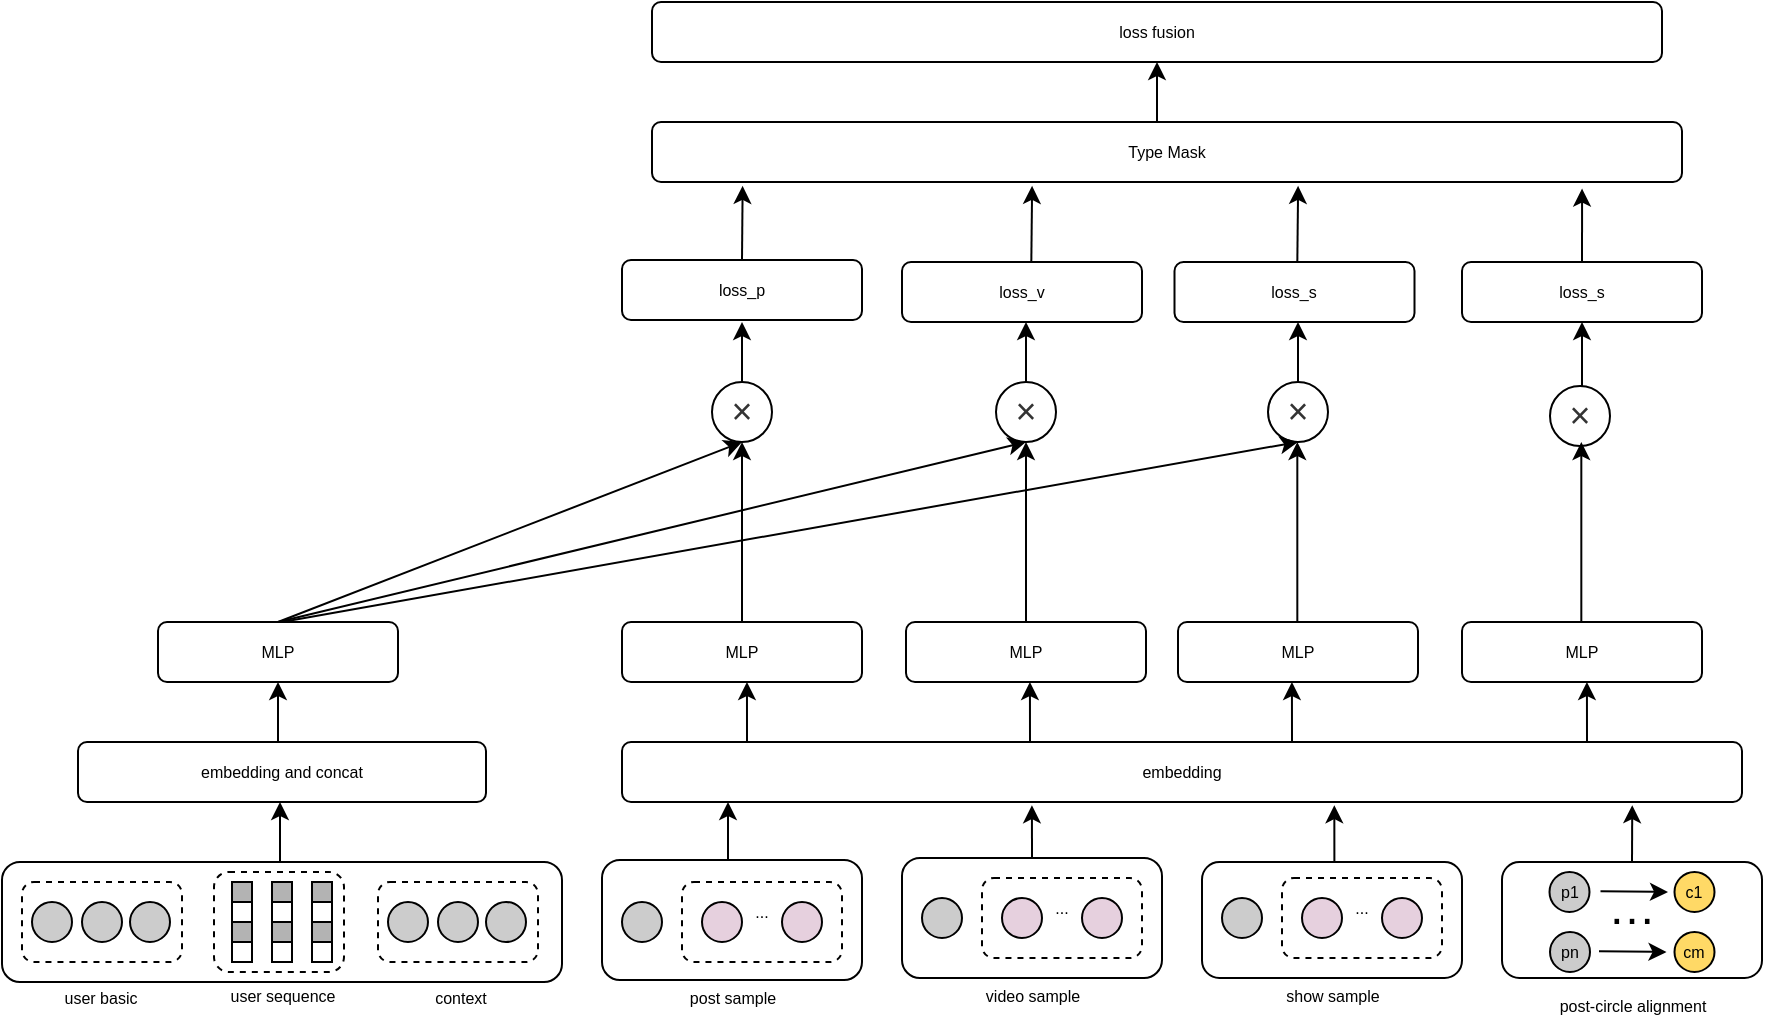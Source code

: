 <mxfile version="15.5.9" type="github">
  <diagram id="hG3X7xYnrm75QbP1ADFN" name="Page-1">
    <mxGraphModel dx="1425" dy="796" grid="1" gridSize="10" guides="1" tooltips="1" connect="1" arrows="1" fold="1" page="1" pageScale="1" pageWidth="850" pageHeight="1100" math="0" shadow="0">
      <root>
        <mxCell id="0" />
        <mxCell id="1" parent="0" />
        <mxCell id="aTwtB15tp3H_7MuXPrfV-50" style="edgeStyle=orthogonalEdgeStyle;rounded=0;orthogonalLoop=1;jettySize=auto;html=1;entryX=0.5;entryY=1;entryDx=0;entryDy=0;fontSize=8;" edge="1" parent="1">
          <mxGeometry relative="1" as="geometry">
            <mxPoint x="159" y="540" as="sourcePoint" />
            <mxPoint x="159" y="510" as="targetPoint" />
          </mxGeometry>
        </mxCell>
        <mxCell id="aTwtB15tp3H_7MuXPrfV-46" value="" style="rounded=1;whiteSpace=wrap;html=1;fontSize=8;fillColor=#FFFFFF;" vertex="1" parent="1">
          <mxGeometry x="20" y="540" width="280" height="60" as="geometry" />
        </mxCell>
        <mxCell id="aTwtB15tp3H_7MuXPrfV-34" value="" style="rounded=1;whiteSpace=wrap;html=1;fontSize=8;fillColor=#FFFFFF;dashed=1;" vertex="1" parent="1">
          <mxGeometry x="126" y="545" width="65" height="50" as="geometry" />
        </mxCell>
        <mxCell id="aTwtB15tp3H_7MuXPrfV-3" value="&lt;font style=&quot;font-size: 8px&quot;&gt;user sequence&lt;/font&gt;" style="text;html=1;strokeColor=none;fillColor=none;align=center;verticalAlign=middle;whiteSpace=wrap;rounded=0;" vertex="1" parent="1">
          <mxGeometry x="118.75" y="591" width="82.5" height="30" as="geometry" />
        </mxCell>
        <mxCell id="aTwtB15tp3H_7MuXPrfV-10" value="" style="group" vertex="1" connectable="0" parent="1">
          <mxGeometry x="135" y="550" width="10" height="40" as="geometry" />
        </mxCell>
        <mxCell id="aTwtB15tp3H_7MuXPrfV-5" value="" style="whiteSpace=wrap;html=1;aspect=fixed;fontSize=8;fillColor=#B3B3B3;" vertex="1" parent="aTwtB15tp3H_7MuXPrfV-10">
          <mxGeometry width="10" height="10" as="geometry" />
        </mxCell>
        <mxCell id="aTwtB15tp3H_7MuXPrfV-6" value="" style="whiteSpace=wrap;html=1;aspect=fixed;fontSize=8;" vertex="1" parent="aTwtB15tp3H_7MuXPrfV-10">
          <mxGeometry y="10" width="10" height="10" as="geometry" />
        </mxCell>
        <mxCell id="aTwtB15tp3H_7MuXPrfV-7" value="" style="whiteSpace=wrap;html=1;aspect=fixed;fontSize=8;fillColor=#B3B3B3;" vertex="1" parent="aTwtB15tp3H_7MuXPrfV-10">
          <mxGeometry y="20" width="10" height="10" as="geometry" />
        </mxCell>
        <mxCell id="aTwtB15tp3H_7MuXPrfV-8" value="" style="whiteSpace=wrap;html=1;aspect=fixed;fontSize=8;" vertex="1" parent="aTwtB15tp3H_7MuXPrfV-10">
          <mxGeometry y="30" width="10" height="10" as="geometry" />
        </mxCell>
        <mxCell id="aTwtB15tp3H_7MuXPrfV-14" value="" style="group" vertex="1" connectable="0" parent="1">
          <mxGeometry x="155" y="550" width="10" height="40" as="geometry" />
        </mxCell>
        <mxCell id="aTwtB15tp3H_7MuXPrfV-15" value="" style="whiteSpace=wrap;html=1;aspect=fixed;fontSize=8;fillColor=#B3B3B3;" vertex="1" parent="aTwtB15tp3H_7MuXPrfV-14">
          <mxGeometry width="10" height="10" as="geometry" />
        </mxCell>
        <mxCell id="aTwtB15tp3H_7MuXPrfV-16" value="" style="whiteSpace=wrap;html=1;aspect=fixed;fontSize=8;" vertex="1" parent="aTwtB15tp3H_7MuXPrfV-14">
          <mxGeometry y="10" width="10" height="10" as="geometry" />
        </mxCell>
        <mxCell id="aTwtB15tp3H_7MuXPrfV-17" value="" style="whiteSpace=wrap;html=1;aspect=fixed;fontSize=8;fillColor=#B3B3B3;" vertex="1" parent="aTwtB15tp3H_7MuXPrfV-14">
          <mxGeometry y="20" width="10" height="10" as="geometry" />
        </mxCell>
        <mxCell id="aTwtB15tp3H_7MuXPrfV-18" value="" style="whiteSpace=wrap;html=1;aspect=fixed;fontSize=8;" vertex="1" parent="aTwtB15tp3H_7MuXPrfV-14">
          <mxGeometry y="30" width="10" height="10" as="geometry" />
        </mxCell>
        <mxCell id="aTwtB15tp3H_7MuXPrfV-19" value="" style="group" vertex="1" connectable="0" parent="1">
          <mxGeometry x="175" y="550" width="10" height="40" as="geometry" />
        </mxCell>
        <mxCell id="aTwtB15tp3H_7MuXPrfV-20" value="" style="whiteSpace=wrap;html=1;aspect=fixed;fontSize=8;fillColor=#B3B3B3;" vertex="1" parent="aTwtB15tp3H_7MuXPrfV-19">
          <mxGeometry width="10" height="10" as="geometry" />
        </mxCell>
        <mxCell id="aTwtB15tp3H_7MuXPrfV-21" value="" style="whiteSpace=wrap;html=1;aspect=fixed;fontSize=8;" vertex="1" parent="aTwtB15tp3H_7MuXPrfV-19">
          <mxGeometry y="10" width="10" height="10" as="geometry" />
        </mxCell>
        <mxCell id="aTwtB15tp3H_7MuXPrfV-22" value="" style="whiteSpace=wrap;html=1;aspect=fixed;fontSize=8;fillColor=#B3B3B3;" vertex="1" parent="aTwtB15tp3H_7MuXPrfV-19">
          <mxGeometry y="20" width="10" height="10" as="geometry" />
        </mxCell>
        <mxCell id="aTwtB15tp3H_7MuXPrfV-23" value="" style="whiteSpace=wrap;html=1;aspect=fixed;fontSize=8;" vertex="1" parent="aTwtB15tp3H_7MuXPrfV-19">
          <mxGeometry y="30" width="10" height="10" as="geometry" />
        </mxCell>
        <mxCell id="aTwtB15tp3H_7MuXPrfV-35" value="" style="rounded=1;whiteSpace=wrap;html=1;dashed=1;fontSize=8;fillColor=#FFFFFF;" vertex="1" parent="1">
          <mxGeometry x="30" y="550" width="80" height="40" as="geometry" />
        </mxCell>
        <mxCell id="aTwtB15tp3H_7MuXPrfV-36" value="&lt;font style=&quot;font-size: 8px&quot;&gt;user basic&lt;/font&gt;" style="text;html=1;strokeColor=none;fillColor=none;align=center;verticalAlign=middle;whiteSpace=wrap;rounded=0;" vertex="1" parent="1">
          <mxGeometry x="27.75" y="592" width="82.5" height="30" as="geometry" />
        </mxCell>
        <mxCell id="aTwtB15tp3H_7MuXPrfV-37" value="" style="ellipse;whiteSpace=wrap;html=1;aspect=fixed;fontSize=8;fillColor=#CCCCCC;" vertex="1" parent="1">
          <mxGeometry x="35" y="560" width="20" height="20" as="geometry" />
        </mxCell>
        <mxCell id="aTwtB15tp3H_7MuXPrfV-39" value="" style="ellipse;whiteSpace=wrap;html=1;aspect=fixed;fontSize=8;fillColor=#CCCCCC;" vertex="1" parent="1">
          <mxGeometry x="60" y="560" width="20" height="20" as="geometry" />
        </mxCell>
        <mxCell id="aTwtB15tp3H_7MuXPrfV-40" value="" style="ellipse;whiteSpace=wrap;html=1;aspect=fixed;fontSize=8;fillColor=#CCCCCC;" vertex="1" parent="1">
          <mxGeometry x="84" y="560" width="20" height="20" as="geometry" />
        </mxCell>
        <mxCell id="aTwtB15tp3H_7MuXPrfV-41" value="" style="rounded=1;whiteSpace=wrap;html=1;dashed=1;fontSize=8;fillColor=#FFFFFF;" vertex="1" parent="1">
          <mxGeometry x="208" y="550" width="80" height="40" as="geometry" />
        </mxCell>
        <mxCell id="aTwtB15tp3H_7MuXPrfV-42" value="" style="ellipse;whiteSpace=wrap;html=1;aspect=fixed;fontSize=8;fillColor=#CCCCCC;" vertex="1" parent="1">
          <mxGeometry x="213" y="560" width="20" height="20" as="geometry" />
        </mxCell>
        <mxCell id="aTwtB15tp3H_7MuXPrfV-43" value="" style="ellipse;whiteSpace=wrap;html=1;aspect=fixed;fontSize=8;fillColor=#CCCCCC;" vertex="1" parent="1">
          <mxGeometry x="238" y="560" width="20" height="20" as="geometry" />
        </mxCell>
        <mxCell id="aTwtB15tp3H_7MuXPrfV-44" value="" style="ellipse;whiteSpace=wrap;html=1;aspect=fixed;fontSize=8;fillColor=#CCCCCC;" vertex="1" parent="1">
          <mxGeometry x="262" y="560" width="20" height="20" as="geometry" />
        </mxCell>
        <mxCell id="aTwtB15tp3H_7MuXPrfV-45" value="&lt;font style=&quot;font-size: 8px&quot;&gt;context&lt;/font&gt;" style="text;html=1;strokeColor=none;fillColor=none;align=center;verticalAlign=middle;whiteSpace=wrap;rounded=0;" vertex="1" parent="1">
          <mxGeometry x="208" y="592" width="82.5" height="30" as="geometry" />
        </mxCell>
        <mxCell id="aTwtB15tp3H_7MuXPrfV-81" style="edgeStyle=orthogonalEdgeStyle;rounded=0;orthogonalLoop=1;jettySize=auto;html=1;exitX=0.5;exitY=0;exitDx=0;exitDy=0;entryX=0.5;entryY=1;entryDx=0;entryDy=0;fontSize=8;" edge="1" parent="1" source="aTwtB15tp3H_7MuXPrfV-48" target="aTwtB15tp3H_7MuXPrfV-79">
          <mxGeometry relative="1" as="geometry" />
        </mxCell>
        <mxCell id="aTwtB15tp3H_7MuXPrfV-48" value="embedding and concat" style="rounded=1;whiteSpace=wrap;html=1;fontSize=8;fillColor=#FFFFFF;" vertex="1" parent="1">
          <mxGeometry x="58" y="480" width="204" height="30" as="geometry" />
        </mxCell>
        <mxCell id="aTwtB15tp3H_7MuXPrfV-125" style="edgeStyle=orthogonalEdgeStyle;rounded=0;orthogonalLoop=1;jettySize=auto;html=1;exitX=0.5;exitY=0;exitDx=0;exitDy=0;fontSize=24;" edge="1" parent="1">
          <mxGeometry relative="1" as="geometry">
            <mxPoint x="385" y="539" as="sourcePoint" />
            <mxPoint x="383" y="510" as="targetPoint" />
          </mxGeometry>
        </mxCell>
        <mxCell id="aTwtB15tp3H_7MuXPrfV-51" value="" style="rounded=1;whiteSpace=wrap;html=1;fontSize=8;fillColor=#FFFFFF;" vertex="1" parent="1">
          <mxGeometry x="320" y="539" width="130" height="60" as="geometry" />
        </mxCell>
        <mxCell id="aTwtB15tp3H_7MuXPrfV-53" value="" style="ellipse;whiteSpace=wrap;html=1;aspect=fixed;fontSize=8;fillColor=#CCCCCC;" vertex="1" parent="1">
          <mxGeometry x="330" y="560" width="20" height="20" as="geometry" />
        </mxCell>
        <mxCell id="aTwtB15tp3H_7MuXPrfV-54" value="" style="rounded=1;whiteSpace=wrap;html=1;dashed=1;fontSize=8;fillColor=#FFFFFF;" vertex="1" parent="1">
          <mxGeometry x="360" y="550" width="80" height="40" as="geometry" />
        </mxCell>
        <mxCell id="aTwtB15tp3H_7MuXPrfV-55" value="" style="ellipse;whiteSpace=wrap;html=1;aspect=fixed;fontSize=8;fillColor=#E6D0DE;" vertex="1" parent="1">
          <mxGeometry x="370" y="560" width="20" height="20" as="geometry" />
        </mxCell>
        <mxCell id="aTwtB15tp3H_7MuXPrfV-56" value="" style="ellipse;whiteSpace=wrap;html=1;aspect=fixed;fontSize=8;fillColor=#E6D0DE;" vertex="1" parent="1">
          <mxGeometry x="410" y="560" width="20" height="20" as="geometry" />
        </mxCell>
        <mxCell id="aTwtB15tp3H_7MuXPrfV-57" value="..." style="text;html=1;strokeColor=none;fillColor=none;align=center;verticalAlign=middle;whiteSpace=wrap;rounded=0;fontSize=8;" vertex="1" parent="1">
          <mxGeometry x="370" y="550" width="60" height="30" as="geometry" />
        </mxCell>
        <mxCell id="aTwtB15tp3H_7MuXPrfV-58" value="&lt;font style=&quot;font-size: 8px&quot;&gt;post sample&lt;/font&gt;" style="text;html=1;strokeColor=none;fillColor=none;align=center;verticalAlign=middle;whiteSpace=wrap;rounded=0;" vertex="1" parent="1">
          <mxGeometry x="343.75" y="592" width="82.5" height="30" as="geometry" />
        </mxCell>
        <mxCell id="aTwtB15tp3H_7MuXPrfV-126" style="edgeStyle=orthogonalEdgeStyle;rounded=0;orthogonalLoop=1;jettySize=auto;html=1;exitX=0.5;exitY=0;exitDx=0;exitDy=0;entryX=0.366;entryY=1.053;entryDx=0;entryDy=0;entryPerimeter=0;fontSize=24;" edge="1" parent="1" source="aTwtB15tp3H_7MuXPrfV-60" target="aTwtB15tp3H_7MuXPrfV-74">
          <mxGeometry relative="1" as="geometry" />
        </mxCell>
        <mxCell id="aTwtB15tp3H_7MuXPrfV-60" value="" style="rounded=1;whiteSpace=wrap;html=1;fontSize=8;fillColor=#FFFFFF;" vertex="1" parent="1">
          <mxGeometry x="470" y="538" width="130" height="60" as="geometry" />
        </mxCell>
        <mxCell id="aTwtB15tp3H_7MuXPrfV-61" value="" style="ellipse;whiteSpace=wrap;html=1;aspect=fixed;fontSize=8;fillColor=#CCCCCC;" vertex="1" parent="1">
          <mxGeometry x="480" y="558" width="20" height="20" as="geometry" />
        </mxCell>
        <mxCell id="aTwtB15tp3H_7MuXPrfV-62" value="" style="rounded=1;whiteSpace=wrap;html=1;dashed=1;fontSize=8;fillColor=#FFFFFF;" vertex="1" parent="1">
          <mxGeometry x="510" y="548" width="80" height="40" as="geometry" />
        </mxCell>
        <mxCell id="aTwtB15tp3H_7MuXPrfV-63" value="" style="ellipse;whiteSpace=wrap;html=1;aspect=fixed;fontSize=8;fillColor=#E6D0DE;" vertex="1" parent="1">
          <mxGeometry x="520" y="558" width="20" height="20" as="geometry" />
        </mxCell>
        <mxCell id="aTwtB15tp3H_7MuXPrfV-64" value="" style="ellipse;whiteSpace=wrap;html=1;aspect=fixed;fontSize=8;fillColor=#E6D0DE;" vertex="1" parent="1">
          <mxGeometry x="560" y="558" width="20" height="20" as="geometry" />
        </mxCell>
        <mxCell id="aTwtB15tp3H_7MuXPrfV-65" value="..." style="text;html=1;strokeColor=none;fillColor=none;align=center;verticalAlign=middle;whiteSpace=wrap;rounded=0;fontSize=8;" vertex="1" parent="1">
          <mxGeometry x="520" y="548" width="60" height="30" as="geometry" />
        </mxCell>
        <mxCell id="aTwtB15tp3H_7MuXPrfV-66" value="&lt;font style=&quot;font-size: 8px&quot;&gt;video sample&lt;/font&gt;" style="text;html=1;strokeColor=none;fillColor=none;align=center;verticalAlign=middle;whiteSpace=wrap;rounded=0;" vertex="1" parent="1">
          <mxGeometry x="493.75" y="591" width="82.5" height="30" as="geometry" />
        </mxCell>
        <mxCell id="aTwtB15tp3H_7MuXPrfV-127" style="edgeStyle=orthogonalEdgeStyle;rounded=0;orthogonalLoop=1;jettySize=auto;html=1;exitX=0.5;exitY=0;exitDx=0;exitDy=0;entryX=0.636;entryY=1.053;entryDx=0;entryDy=0;entryPerimeter=0;fontSize=24;" edge="1" parent="1" source="aTwtB15tp3H_7MuXPrfV-67" target="aTwtB15tp3H_7MuXPrfV-74">
          <mxGeometry relative="1" as="geometry" />
        </mxCell>
        <mxCell id="aTwtB15tp3H_7MuXPrfV-67" value="" style="rounded=1;whiteSpace=wrap;html=1;fontSize=8;fillColor=#FFFFFF;" vertex="1" parent="1">
          <mxGeometry x="620" y="540" width="130" height="58" as="geometry" />
        </mxCell>
        <mxCell id="aTwtB15tp3H_7MuXPrfV-68" value="" style="ellipse;whiteSpace=wrap;html=1;aspect=fixed;fontSize=8;fillColor=#CCCCCC;" vertex="1" parent="1">
          <mxGeometry x="630" y="558" width="20" height="20" as="geometry" />
        </mxCell>
        <mxCell id="aTwtB15tp3H_7MuXPrfV-69" value="" style="rounded=1;whiteSpace=wrap;html=1;dashed=1;fontSize=8;fillColor=#FFFFFF;" vertex="1" parent="1">
          <mxGeometry x="660" y="548" width="80" height="40" as="geometry" />
        </mxCell>
        <mxCell id="aTwtB15tp3H_7MuXPrfV-70" value="" style="ellipse;whiteSpace=wrap;html=1;aspect=fixed;fontSize=8;fillColor=#E6D0DE;" vertex="1" parent="1">
          <mxGeometry x="670" y="558" width="20" height="20" as="geometry" />
        </mxCell>
        <mxCell id="aTwtB15tp3H_7MuXPrfV-71" value="" style="ellipse;whiteSpace=wrap;html=1;aspect=fixed;fontSize=8;fillColor=#E6D0DE;" vertex="1" parent="1">
          <mxGeometry x="710" y="558" width="20" height="20" as="geometry" />
        </mxCell>
        <mxCell id="aTwtB15tp3H_7MuXPrfV-72" value="..." style="text;html=1;strokeColor=none;fillColor=none;align=center;verticalAlign=middle;whiteSpace=wrap;rounded=0;fontSize=8;" vertex="1" parent="1">
          <mxGeometry x="670" y="548" width="60" height="30" as="geometry" />
        </mxCell>
        <mxCell id="aTwtB15tp3H_7MuXPrfV-73" value="&lt;font style=&quot;font-size: 8px&quot;&gt;show sample&lt;/font&gt;" style="text;html=1;strokeColor=none;fillColor=none;align=center;verticalAlign=middle;whiteSpace=wrap;rounded=0;" vertex="1" parent="1">
          <mxGeometry x="643.75" y="591" width="82.5" height="30" as="geometry" />
        </mxCell>
        <mxCell id="aTwtB15tp3H_7MuXPrfV-83" style="edgeStyle=orthogonalEdgeStyle;rounded=0;orthogonalLoop=1;jettySize=auto;html=1;exitX=0.5;exitY=0;exitDx=0;exitDy=0;entryX=0.458;entryY=1;entryDx=0;entryDy=0;entryPerimeter=0;fontSize=8;" edge="1" parent="1">
          <mxGeometry relative="1" as="geometry">
            <mxPoint x="529" y="480" as="sourcePoint" />
            <mxPoint x="533.96" y="450" as="targetPoint" />
          </mxGeometry>
        </mxCell>
        <mxCell id="aTwtB15tp3H_7MuXPrfV-74" value="embedding" style="rounded=1;whiteSpace=wrap;html=1;fontSize=8;fillColor=#FFFFFF;" vertex="1" parent="1">
          <mxGeometry x="330" y="480" width="560" height="30" as="geometry" />
        </mxCell>
        <mxCell id="aTwtB15tp3H_7MuXPrfV-79" value="MLP" style="rounded=1;whiteSpace=wrap;html=1;fontSize=8;fillColor=#FFFFFF;" vertex="1" parent="1">
          <mxGeometry x="98" y="420" width="120" height="30" as="geometry" />
        </mxCell>
        <mxCell id="aTwtB15tp3H_7MuXPrfV-96" style="edgeStyle=orthogonalEdgeStyle;rounded=0;orthogonalLoop=1;jettySize=auto;html=1;exitX=0.5;exitY=0;exitDx=0;exitDy=0;entryX=0.5;entryY=1;entryDx=0;entryDy=0;fontSize=18;" edge="1" parent="1" source="aTwtB15tp3H_7MuXPrfV-82" target="aTwtB15tp3H_7MuXPrfV-93">
          <mxGeometry relative="1" as="geometry" />
        </mxCell>
        <mxCell id="aTwtB15tp3H_7MuXPrfV-82" value="MLP" style="rounded=1;whiteSpace=wrap;html=1;fontSize=8;fillColor=#FFFFFF;" vertex="1" parent="1">
          <mxGeometry x="472" y="420" width="120" height="30" as="geometry" />
        </mxCell>
        <mxCell id="aTwtB15tp3H_7MuXPrfV-95" style="edgeStyle=orthogonalEdgeStyle;rounded=0;orthogonalLoop=1;jettySize=auto;html=1;exitX=0.5;exitY=0;exitDx=0;exitDy=0;entryX=0.5;entryY=1;entryDx=0;entryDy=0;fontSize=18;" edge="1" parent="1" source="aTwtB15tp3H_7MuXPrfV-84" target="aTwtB15tp3H_7MuXPrfV-90">
          <mxGeometry relative="1" as="geometry" />
        </mxCell>
        <mxCell id="aTwtB15tp3H_7MuXPrfV-84" value="MLP" style="rounded=1;whiteSpace=wrap;html=1;fontSize=8;fillColor=#FFFFFF;" vertex="1" parent="1">
          <mxGeometry x="330" y="420" width="120" height="30" as="geometry" />
        </mxCell>
        <mxCell id="aTwtB15tp3H_7MuXPrfV-85" value="MLP" style="rounded=1;whiteSpace=wrap;html=1;fontSize=8;fillColor=#FFFFFF;" vertex="1" parent="1">
          <mxGeometry x="608" y="420" width="120" height="30" as="geometry" />
        </mxCell>
        <mxCell id="aTwtB15tp3H_7MuXPrfV-88" style="edgeStyle=orthogonalEdgeStyle;rounded=0;orthogonalLoop=1;jettySize=auto;html=1;exitX=0.5;exitY=0;exitDx=0;exitDy=0;entryX=0.458;entryY=1;entryDx=0;entryDy=0;entryPerimeter=0;fontSize=8;" edge="1" parent="1">
          <mxGeometry relative="1" as="geometry">
            <mxPoint x="387.52" y="480" as="sourcePoint" />
            <mxPoint x="392.48" y="450" as="targetPoint" />
          </mxGeometry>
        </mxCell>
        <mxCell id="aTwtB15tp3H_7MuXPrfV-89" style="edgeStyle=orthogonalEdgeStyle;rounded=0;orthogonalLoop=1;jettySize=auto;html=1;exitX=0.5;exitY=0;exitDx=0;exitDy=0;entryX=0.458;entryY=1;entryDx=0;entryDy=0;entryPerimeter=0;fontSize=8;" edge="1" parent="1">
          <mxGeometry relative="1" as="geometry">
            <mxPoint x="660.0" y="480" as="sourcePoint" />
            <mxPoint x="664.96" y="450" as="targetPoint" />
          </mxGeometry>
        </mxCell>
        <mxCell id="aTwtB15tp3H_7MuXPrfV-90" value="&lt;h1 class=&quot;exp-title-h1&quot; title=&quot;word怎么打钩打叉和怎么输入“√ ”和 “×”？&quot; style=&quot;margin: 0px ; padding: 0px ; color: rgb(51 , 51 , 51) ; font-weight: 400 ; background-color: rgb(255 , 255 , 255)&quot;&gt;&lt;font style=&quot;font-size: 18px&quot;&gt;×&lt;/font&gt;&lt;/h1&gt;" style="ellipse;whiteSpace=wrap;html=1;aspect=fixed;fontSize=8;fillColor=#FFFFFF;" vertex="1" parent="1">
          <mxGeometry x="375" y="300" width="30" height="30" as="geometry" />
        </mxCell>
        <mxCell id="aTwtB15tp3H_7MuXPrfV-93" value="&lt;h1 class=&quot;exp-title-h1&quot; title=&quot;word怎么打钩打叉和怎么输入“√ ”和 “×”？&quot; style=&quot;margin: 0px ; padding: 0px ; color: rgb(51 , 51 , 51) ; font-weight: 400 ; background-color: rgb(255 , 255 , 255)&quot;&gt;&lt;font style=&quot;font-size: 18px&quot;&gt;×&lt;/font&gt;&lt;/h1&gt;" style="ellipse;whiteSpace=wrap;html=1;aspect=fixed;fontSize=8;fillColor=#FFFFFF;" vertex="1" parent="1">
          <mxGeometry x="517" y="300" width="30" height="30" as="geometry" />
        </mxCell>
        <mxCell id="aTwtB15tp3H_7MuXPrfV-94" value="&lt;h1 class=&quot;exp-title-h1&quot; title=&quot;word怎么打钩打叉和怎么输入“√ ”和 “×”？&quot; style=&quot;margin: 0px ; padding: 0px ; color: rgb(51 , 51 , 51) ; font-weight: 400 ; background-color: rgb(255 , 255 , 255)&quot;&gt;&lt;font style=&quot;font-size: 18px&quot;&gt;×&lt;/font&gt;&lt;/h1&gt;" style="ellipse;whiteSpace=wrap;html=1;aspect=fixed;fontSize=8;fillColor=#FFFFFF;" vertex="1" parent="1">
          <mxGeometry x="653" y="300" width="30" height="30" as="geometry" />
        </mxCell>
        <mxCell id="aTwtB15tp3H_7MuXPrfV-97" style="edgeStyle=orthogonalEdgeStyle;rounded=0;orthogonalLoop=1;jettySize=auto;html=1;exitX=0.5;exitY=0;exitDx=0;exitDy=0;entryX=0.5;entryY=1;entryDx=0;entryDy=0;fontSize=18;" edge="1" parent="1">
          <mxGeometry relative="1" as="geometry">
            <mxPoint x="667.66" y="420" as="sourcePoint" />
            <mxPoint x="667.66" y="330.0" as="targetPoint" />
          </mxGeometry>
        </mxCell>
        <mxCell id="aTwtB15tp3H_7MuXPrfV-99" value="" style="endArrow=classic;html=1;rounded=0;fontSize=18;entryX=0.5;entryY=1;entryDx=0;entryDy=0;exitX=0.5;exitY=0;exitDx=0;exitDy=0;" edge="1" parent="1" source="aTwtB15tp3H_7MuXPrfV-79" target="aTwtB15tp3H_7MuXPrfV-90">
          <mxGeometry width="50" height="50" relative="1" as="geometry">
            <mxPoint x="218" y="370" as="sourcePoint" />
            <mxPoint x="268" y="320" as="targetPoint" />
          </mxGeometry>
        </mxCell>
        <mxCell id="aTwtB15tp3H_7MuXPrfV-100" value="" style="endArrow=classic;html=1;rounded=0;fontSize=18;entryX=0.5;entryY=1;entryDx=0;entryDy=0;" edge="1" parent="1" target="aTwtB15tp3H_7MuXPrfV-93">
          <mxGeometry width="50" height="50" relative="1" as="geometry">
            <mxPoint x="158" y="420" as="sourcePoint" />
            <mxPoint x="400" y="340.0" as="targetPoint" />
          </mxGeometry>
        </mxCell>
        <mxCell id="aTwtB15tp3H_7MuXPrfV-101" value="" style="endArrow=classic;html=1;rounded=0;fontSize=18;entryX=0.5;entryY=1;entryDx=0;entryDy=0;" edge="1" parent="1" target="aTwtB15tp3H_7MuXPrfV-94">
          <mxGeometry width="50" height="50" relative="1" as="geometry">
            <mxPoint x="160" y="420" as="sourcePoint" />
            <mxPoint x="542.0" y="340.0" as="targetPoint" />
          </mxGeometry>
        </mxCell>
        <mxCell id="aTwtB15tp3H_7MuXPrfV-136" style="edgeStyle=orthogonalEdgeStyle;rounded=0;orthogonalLoop=1;jettySize=auto;html=1;exitX=0.5;exitY=0;exitDx=0;exitDy=0;entryX=0.088;entryY=1.064;entryDx=0;entryDy=0;entryPerimeter=0;fontSize=24;" edge="1" parent="1" source="aTwtB15tp3H_7MuXPrfV-103" target="aTwtB15tp3H_7MuXPrfV-109">
          <mxGeometry relative="1" as="geometry" />
        </mxCell>
        <mxCell id="aTwtB15tp3H_7MuXPrfV-103" value="loss_p" style="rounded=1;whiteSpace=wrap;html=1;fontSize=8;fillColor=#FFFFFF;" vertex="1" parent="1">
          <mxGeometry x="330" y="239" width="120" height="30" as="geometry" />
        </mxCell>
        <mxCell id="aTwtB15tp3H_7MuXPrfV-104" value="loss_v" style="rounded=1;whiteSpace=wrap;html=1;fontSize=8;fillColor=#FFFFFF;" vertex="1" parent="1">
          <mxGeometry x="470" y="240" width="120" height="30" as="geometry" />
        </mxCell>
        <mxCell id="aTwtB15tp3H_7MuXPrfV-105" value="loss_s" style="rounded=1;whiteSpace=wrap;html=1;fontSize=8;fillColor=#FFFFFF;" vertex="1" parent="1">
          <mxGeometry x="606.25" y="240" width="120" height="30" as="geometry" />
        </mxCell>
        <mxCell id="aTwtB15tp3H_7MuXPrfV-106" value="" style="endArrow=classic;html=1;rounded=0;fontSize=18;exitX=0.5;exitY=0;exitDx=0;exitDy=0;" edge="1" parent="1" source="aTwtB15tp3H_7MuXPrfV-90">
          <mxGeometry width="50" height="50" relative="1" as="geometry">
            <mxPoint x="600" y="380" as="sourcePoint" />
            <mxPoint x="390" y="270" as="targetPoint" />
          </mxGeometry>
        </mxCell>
        <mxCell id="aTwtB15tp3H_7MuXPrfV-107" value="" style="endArrow=classic;html=1;rounded=0;fontSize=18;exitX=0.5;exitY=0;exitDx=0;exitDy=0;" edge="1" parent="1" source="aTwtB15tp3H_7MuXPrfV-93">
          <mxGeometry width="50" height="50" relative="1" as="geometry">
            <mxPoint x="400" y="310" as="sourcePoint" />
            <mxPoint x="532" y="270" as="targetPoint" />
          </mxGeometry>
        </mxCell>
        <mxCell id="aTwtB15tp3H_7MuXPrfV-108" value="" style="endArrow=classic;html=1;rounded=0;fontSize=18;exitX=0.5;exitY=0;exitDx=0;exitDy=0;" edge="1" parent="1" source="aTwtB15tp3H_7MuXPrfV-94">
          <mxGeometry width="50" height="50" relative="1" as="geometry">
            <mxPoint x="542.0" y="310" as="sourcePoint" />
            <mxPoint x="668" y="270" as="targetPoint" />
          </mxGeometry>
        </mxCell>
        <mxCell id="aTwtB15tp3H_7MuXPrfV-114" style="edgeStyle=orthogonalEdgeStyle;rounded=0;orthogonalLoop=1;jettySize=auto;html=1;exitX=0.5;exitY=0;exitDx=0;exitDy=0;entryX=0.5;entryY=1;entryDx=0;entryDy=0;fontSize=18;" edge="1" parent="1" source="aTwtB15tp3H_7MuXPrfV-109" target="aTwtB15tp3H_7MuXPrfV-113">
          <mxGeometry relative="1" as="geometry" />
        </mxCell>
        <mxCell id="aTwtB15tp3H_7MuXPrfV-109" value="Type Mask" style="rounded=1;whiteSpace=wrap;html=1;fontSize=8;fillColor=#FFFFFF;" vertex="1" parent="1">
          <mxGeometry x="345" y="170" width="515" height="30" as="geometry" />
        </mxCell>
        <mxCell id="aTwtB15tp3H_7MuXPrfV-111" value="" style="endArrow=classic;html=1;rounded=0;fontSize=18;entryX=0.12;entryY=1.064;entryDx=0;entryDy=0;entryPerimeter=0;" edge="1" parent="1">
          <mxGeometry width="50" height="50" relative="1" as="geometry">
            <mxPoint x="534.66" y="240" as="sourcePoint" />
            <mxPoint x="535.06" y="201.92" as="targetPoint" />
          </mxGeometry>
        </mxCell>
        <mxCell id="aTwtB15tp3H_7MuXPrfV-112" value="" style="endArrow=classic;html=1;rounded=0;fontSize=18;entryX=0.12;entryY=1.064;entryDx=0;entryDy=0;entryPerimeter=0;" edge="1" parent="1">
          <mxGeometry width="50" height="50" relative="1" as="geometry">
            <mxPoint x="667.66" y="240" as="sourcePoint" />
            <mxPoint x="668.06" y="201.92" as="targetPoint" />
          </mxGeometry>
        </mxCell>
        <mxCell id="aTwtB15tp3H_7MuXPrfV-113" value="loss fusion" style="rounded=1;whiteSpace=wrap;html=1;fontSize=8;fillColor=#FFFFFF;" vertex="1" parent="1">
          <mxGeometry x="345" y="110" width="505" height="30" as="geometry" />
        </mxCell>
        <mxCell id="aTwtB15tp3H_7MuXPrfV-128" style="edgeStyle=orthogonalEdgeStyle;rounded=0;orthogonalLoop=1;jettySize=auto;html=1;exitX=0.5;exitY=0;exitDx=0;exitDy=0;entryX=0.902;entryY=1.053;entryDx=0;entryDy=0;entryPerimeter=0;fontSize=24;" edge="1" parent="1" source="aTwtB15tp3H_7MuXPrfV-115" target="aTwtB15tp3H_7MuXPrfV-74">
          <mxGeometry relative="1" as="geometry" />
        </mxCell>
        <mxCell id="aTwtB15tp3H_7MuXPrfV-115" value="" style="rounded=1;whiteSpace=wrap;html=1;fontSize=8;fillColor=#FFFFFF;" vertex="1" parent="1">
          <mxGeometry x="770" y="540" width="130" height="58" as="geometry" />
        </mxCell>
        <mxCell id="aTwtB15tp3H_7MuXPrfV-116" value="&lt;font style=&quot;font-size: 8px&quot;&gt;post-circle alignment&lt;/font&gt;" style="text;html=1;strokeColor=none;fillColor=none;align=center;verticalAlign=middle;whiteSpace=wrap;rounded=0;" vertex="1" parent="1">
          <mxGeometry x="793.75" y="596" width="82.5" height="30" as="geometry" />
        </mxCell>
        <mxCell id="aTwtB15tp3H_7MuXPrfV-117" value="p1" style="ellipse;whiteSpace=wrap;html=1;aspect=fixed;fontSize=8;fillColor=#CCCCCC;" vertex="1" parent="1">
          <mxGeometry x="793.75" y="545" width="20" height="20" as="geometry" />
        </mxCell>
        <mxCell id="aTwtB15tp3H_7MuXPrfV-118" value="" style="endArrow=classic;html=1;rounded=0;fontSize=18;" edge="1" parent="1">
          <mxGeometry width="50" height="50" relative="1" as="geometry">
            <mxPoint x="819.25" y="554.66" as="sourcePoint" />
            <mxPoint x="853" y="555" as="targetPoint" />
          </mxGeometry>
        </mxCell>
        <mxCell id="aTwtB15tp3H_7MuXPrfV-119" value="c1" style="ellipse;whiteSpace=wrap;html=1;aspect=fixed;fontSize=8;fillColor=#FFD966;" vertex="1" parent="1">
          <mxGeometry x="856.25" y="545" width="20" height="20" as="geometry" />
        </mxCell>
        <mxCell id="aTwtB15tp3H_7MuXPrfV-120" value="pn" style="ellipse;whiteSpace=wrap;html=1;aspect=fixed;fontSize=8;fillColor=#CCCCCC;" vertex="1" parent="1">
          <mxGeometry x="794" y="575" width="20" height="20" as="geometry" />
        </mxCell>
        <mxCell id="aTwtB15tp3H_7MuXPrfV-121" value="cm" style="ellipse;whiteSpace=wrap;html=1;aspect=fixed;fontSize=8;fillColor=#FFD966;" vertex="1" parent="1">
          <mxGeometry x="856.25" y="575" width="20" height="20" as="geometry" />
        </mxCell>
        <mxCell id="aTwtB15tp3H_7MuXPrfV-122" value="" style="endArrow=classic;html=1;rounded=0;fontSize=18;" edge="1" parent="1">
          <mxGeometry width="50" height="50" relative="1" as="geometry">
            <mxPoint x="818.5" y="584.66" as="sourcePoint" />
            <mxPoint x="852.25" y="585" as="targetPoint" />
          </mxGeometry>
        </mxCell>
        <mxCell id="aTwtB15tp3H_7MuXPrfV-124" value="…" style="text;html=1;strokeColor=none;fillColor=none;align=center;verticalAlign=middle;whiteSpace=wrap;rounded=0;fontSize=24;" vertex="1" parent="1">
          <mxGeometry x="803" y="552" width="64" height="22" as="geometry" />
        </mxCell>
        <mxCell id="aTwtB15tp3H_7MuXPrfV-129" value="MLP" style="rounded=1;whiteSpace=wrap;html=1;fontSize=8;fillColor=#FFFFFF;" vertex="1" parent="1">
          <mxGeometry x="750" y="420" width="120" height="30" as="geometry" />
        </mxCell>
        <mxCell id="aTwtB15tp3H_7MuXPrfV-130" style="edgeStyle=orthogonalEdgeStyle;rounded=0;orthogonalLoop=1;jettySize=auto;html=1;exitX=0.5;exitY=0;exitDx=0;exitDy=0;entryX=0.458;entryY=1;entryDx=0;entryDy=0;entryPerimeter=0;fontSize=8;" edge="1" parent="1">
          <mxGeometry relative="1" as="geometry">
            <mxPoint x="807.5" y="480" as="sourcePoint" />
            <mxPoint x="812.46" y="450" as="targetPoint" />
          </mxGeometry>
        </mxCell>
        <mxCell id="aTwtB15tp3H_7MuXPrfV-135" style="edgeStyle=orthogonalEdgeStyle;rounded=0;orthogonalLoop=1;jettySize=auto;html=1;exitX=0.5;exitY=0;exitDx=0;exitDy=0;entryX=0.5;entryY=1;entryDx=0;entryDy=0;fontSize=24;" edge="1" parent="1" source="aTwtB15tp3H_7MuXPrfV-131" target="aTwtB15tp3H_7MuXPrfV-134">
          <mxGeometry relative="1" as="geometry" />
        </mxCell>
        <mxCell id="aTwtB15tp3H_7MuXPrfV-131" value="&lt;h1 class=&quot;exp-title-h1&quot; title=&quot;word怎么打钩打叉和怎么输入“√ ”和 “×”？&quot; style=&quot;margin: 0px ; padding: 0px ; color: rgb(51 , 51 , 51) ; font-weight: 400 ; background-color: rgb(255 , 255 , 255)&quot;&gt;&lt;font style=&quot;font-size: 18px&quot;&gt;×&lt;/font&gt;&lt;/h1&gt;" style="ellipse;whiteSpace=wrap;html=1;aspect=fixed;fontSize=8;fillColor=#FFFFFF;" vertex="1" parent="1">
          <mxGeometry x="794" y="302" width="30" height="30" as="geometry" />
        </mxCell>
        <mxCell id="aTwtB15tp3H_7MuXPrfV-132" style="edgeStyle=orthogonalEdgeStyle;rounded=0;orthogonalLoop=1;jettySize=auto;html=1;exitX=0.5;exitY=0;exitDx=0;exitDy=0;entryX=0.5;entryY=1;entryDx=0;entryDy=0;fontSize=18;" edge="1" parent="1">
          <mxGeometry relative="1" as="geometry">
            <mxPoint x="809.66" y="420" as="sourcePoint" />
            <mxPoint x="809.66" y="330" as="targetPoint" />
          </mxGeometry>
        </mxCell>
        <mxCell id="aTwtB15tp3H_7MuXPrfV-137" style="edgeStyle=orthogonalEdgeStyle;rounded=0;orthogonalLoop=1;jettySize=auto;html=1;exitX=0.5;exitY=0;exitDx=0;exitDy=0;entryX=0.903;entryY=1.11;entryDx=0;entryDy=0;entryPerimeter=0;fontSize=24;" edge="1" parent="1" source="aTwtB15tp3H_7MuXPrfV-134" target="aTwtB15tp3H_7MuXPrfV-109">
          <mxGeometry relative="1" as="geometry" />
        </mxCell>
        <mxCell id="aTwtB15tp3H_7MuXPrfV-134" value="loss_s" style="rounded=1;whiteSpace=wrap;html=1;fontSize=8;fillColor=#FFFFFF;" vertex="1" parent="1">
          <mxGeometry x="750" y="240" width="120" height="30" as="geometry" />
        </mxCell>
      </root>
    </mxGraphModel>
  </diagram>
</mxfile>
